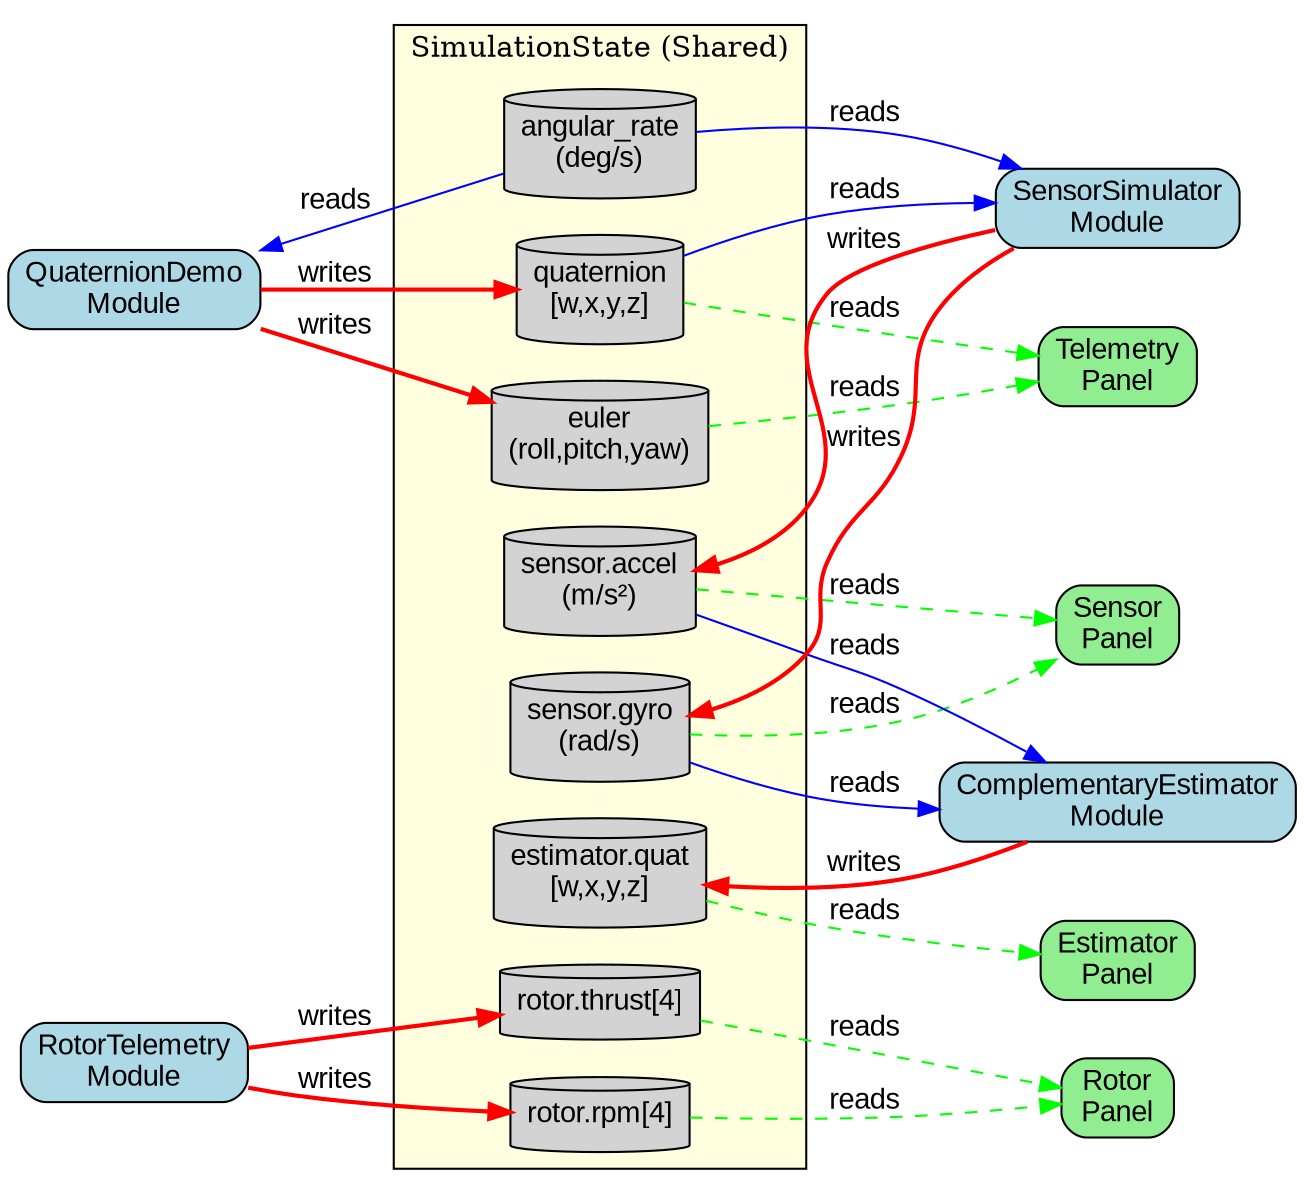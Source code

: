 /**
 * @file data_flow.dot
 * @brief Data flow through simulation modules
 */

digraph DataFlow {
    rankdir=LR;
    node [shape=box, style="rounded,filled", fontname="Arial"];
    edge [fontname="Arial"];

    // State fields
    subgraph cluster_state {
        label="SimulationState (Shared)";
        style=filled;
        fillcolor=lightyellow;

        angular_rate [label="angular_rate\n(deg/s)", shape=cylinder];
        quaternion [label="quaternion\n[w,x,y,z]", shape=cylinder];
        euler [label="euler\n(roll,pitch,yaw)", shape=cylinder];
        sensor_gyro [label="sensor.gyro\n(rad/s)", shape=cylinder];
        sensor_accel [label="sensor.accel\n(m/s²)", shape=cylinder];
        est_quat [label="estimator.quat\n[w,x,y,z]", shape=cylinder];
        rotor_rpm [label="rotor.rpm[4]", shape=cylinder];
        rotor_thrust [label="rotor.thrust[4]", shape=cylinder];
    }

    // Modules
    quat_mod [label="QuaternionDemo\nModule", fillcolor=lightblue];
    sensor_mod [label="SensorSimulator\nModule", fillcolor=lightblue];
    est_mod [label="ComplementaryEstimator\nModule", fillcolor=lightblue];
    rotor_mod [label="RotorTelemetry\nModule", fillcolor=lightblue];

    // Panels
    telem_panel [label="Telemetry\nPanel", fillcolor=lightgreen];
    est_panel [label="Estimator\nPanel", fillcolor=lightgreen];
    sensor_panel [label="Sensor\nPanel", fillcolor=lightgreen];
    rotor_panel [label="Rotor\nPanel", fillcolor=lightgreen];

    // Data flow
    angular_rate -> quat_mod [label="reads", color=blue];
    quat_mod -> quaternion [label="writes", color=red, style=bold];
    quat_mod -> euler [label="writes", color=red, style=bold];

    quaternion -> sensor_mod [label="reads", color=blue];
    angular_rate -> sensor_mod [label="reads", color=blue];
    sensor_mod -> sensor_gyro [label="writes", color=red, style=bold];
    sensor_mod -> sensor_accel [label="writes", color=red, style=bold];

    sensor_gyro -> est_mod [label="reads", color=blue];
    sensor_accel -> est_mod [label="reads", color=blue];
    est_mod -> est_quat [label="writes", color=red, style=bold];

    rotor_mod -> rotor_rpm [label="writes", color=red, style=bold];
    rotor_mod -> rotor_thrust [label="writes", color=red, style=bold];

    // Panels read
    quaternion -> telem_panel [label="reads", color=green, style=dashed];
    euler -> telem_panel [label="reads", color=green, style=dashed];

    est_quat -> est_panel [label="reads", color=green, style=dashed];

    sensor_gyro -> sensor_panel [label="reads", color=green, style=dashed];
    sensor_accel -> sensor_panel [label="reads", color=green, style=dashed];

    rotor_rpm -> rotor_panel [label="reads", color=green, style=dashed];
    rotor_thrust -> rotor_panel [label="reads", color=green, style=dashed];
}
